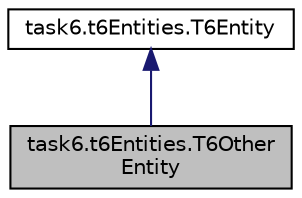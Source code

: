 digraph "task6.t6Entities.T6OtherEntity"
{
  edge [fontname="Helvetica",fontsize="10",labelfontname="Helvetica",labelfontsize="10"];
  node [fontname="Helvetica",fontsize="10",shape=record];
  Node5 [label="task6.t6Entities.T6Other\lEntity",height=0.2,width=0.4,color="black", fillcolor="grey75", style="filled", fontcolor="black"];
  Node6 -> Node5 [dir="back",color="midnightblue",fontsize="10",style="solid",fontname="Helvetica"];
  Node6 [label="task6.t6Entities.T6Entity",height=0.2,width=0.4,color="black", fillcolor="white", style="filled",URL="$classtask6_1_1t6_entities_1_1_t6_entity.html",tooltip="Class definitions for all TimeNorm entities - Intervals, Periods, Repeating-Intervals, and Operators. "];
}
